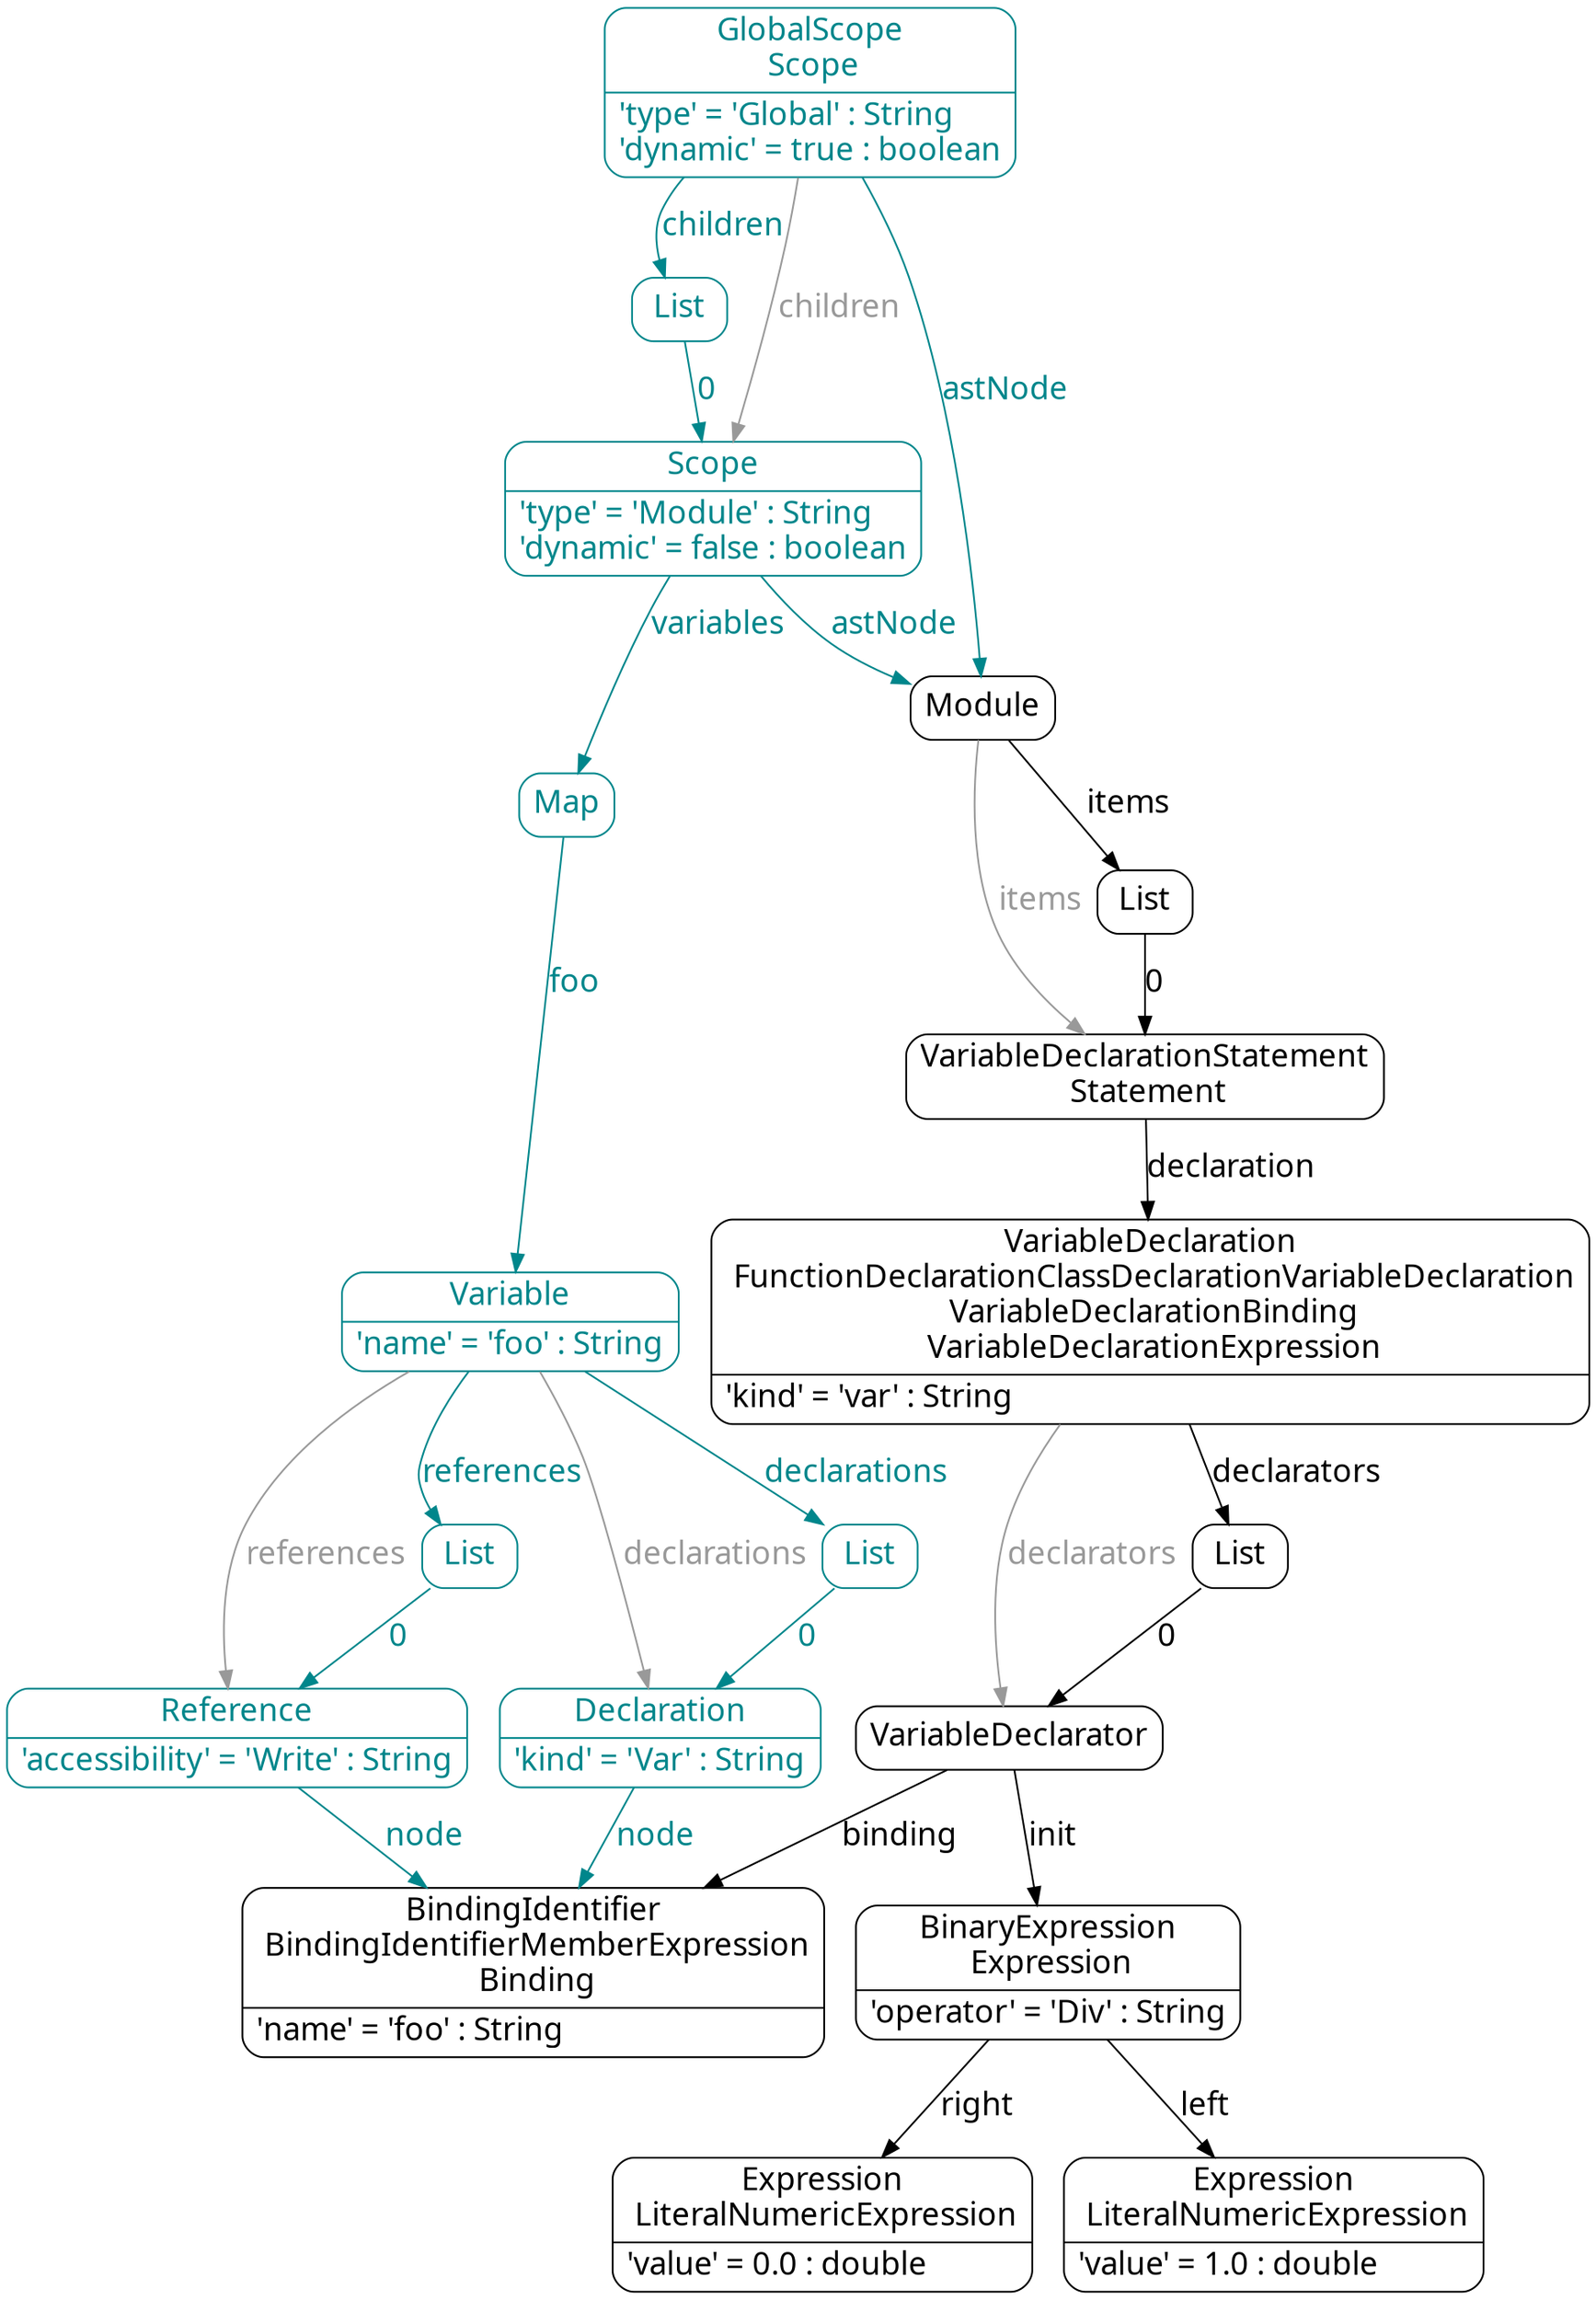 digraph Neo {
  node [
    fontsize = "18"
    shape = "Mrecord"
    fontname = "Clear Sans Thin"
  ]
  edge [
    fontname = "Clear Sans Thin"
    fontsize = "18"
  ]
  N1 [
    color = "turquoise4",
    fontcolor = "turquoise4",
    label = "{GlobalScope\n Scope|'type' = 'Global' : String\l'dynamic' = true : boolean\l}"
  ]
  N1 -> N6 [
    color = "grey60",
    fontcolor = "grey60",
    label = "children"
  ]
  N1 -> N3 [
    color = "turquoise4",
    fontcolor = "turquoise4",
    label = "children"
  ]
  N1 -> N2 [
    color = "turquoise4",
    fontcolor = "turquoise4",
    label = "astNode"
  ]
  N2 [
    label = "{Module}"
  ]
  N2 -> N9 [
    color = "grey60",
    fontcolor = "grey60",
    label = "items"
  ]
  N2 -> N5 [
    label = "items"
  ]
  N3 [
    color = "turquoise4",
    fontcolor = "turquoise4",
    label = "{List}"
  ]
  N3 -> N6 [
    color = "turquoise4",
    fontcolor = "turquoise4",
    label = "0"
  ]
  N5 [
    label = "{List}"
  ]
  N5 -> N9 [
    label = "0"
  ]
  N6 [
    color = "turquoise4",
    fontcolor = "turquoise4",
    label = "{Scope|'type' = 'Module' : String\l'dynamic' = false : boolean\l}"
  ]
  N6 -> N10 [
    color = "turquoise4",
    fontcolor = "turquoise4",
    label = "variables"
  ]
  N6 -> N2 [
    color = "turquoise4",
    fontcolor = "turquoise4",
    label = "astNode"
  ]
  N9 [
    label = "{VariableDeclarationStatement\n Statement}"
  ]
  N9 -> N12 [
    label = "declaration"
  ]
  N10 [
    color = "turquoise4",
    fontcolor = "turquoise4",
    label = "{Map}"
  ]
  N10 -> N13 [
    color = "turquoise4",
    fontcolor = "turquoise4",
    label = "foo"
  ]
  N12 [
    label = "{VariableDeclaration\n FunctionDeclarationClassDeclarationVariableDeclaration\n VariableDeclarationBinding\n VariableDeclarationExpression|'kind' = 'var' : String\l}"
  ]
  N12 -> N20 [
    color = "grey60",
    fontcolor = "grey60",
    label = "declarators"
  ]
  N12 -> N16 [
    label = "declarators"
  ]
  N13 [
    color = "turquoise4",
    fontcolor = "turquoise4",
    label = "{Variable|'name' = 'foo' : String\l}"
  ]
  N13 -> N22 [
    color = "grey60",
    fontcolor = "grey60",
    label = "declarations"
  ]
  N13 -> N21 [
    color = "grey60",
    fontcolor = "grey60",
    label = "references"
  ]
  N13 -> N18 [
    color = "turquoise4",
    fontcolor = "turquoise4",
    label = "declarations"
  ]
  N13 -> N17 [
    color = "turquoise4",
    fontcolor = "turquoise4",
    label = "references"
  ]
  N16 [
    label = "{List}"
  ]
  N16 -> N20 [
    label = "0"
  ]
  N17 [
    color = "turquoise4",
    fontcolor = "turquoise4",
    label = "{List}"
  ]
  N17 -> N21 [
    color = "turquoise4",
    fontcolor = "turquoise4",
    label = "0"
  ]
  N18 [
    color = "turquoise4",
    fontcolor = "turquoise4",
    label = "{List}"
  ]
  N18 -> N22 [
    color = "turquoise4",
    fontcolor = "turquoise4",
    label = "0"
  ]
  N20 [
    label = "{VariableDeclarator}"
  ]
  N20 -> N28 [
    label = "init"
  ]
  N20 -> N24 [
    label = "binding"
  ]
  N21 [
    color = "turquoise4",
    fontcolor = "turquoise4",
    label = "{Reference|'accessibility' = 'Write' : String\l}"
  ]
  N21 -> N24 [
    color = "turquoise4",
    fontcolor = "turquoise4",
    label = "node"
  ]
  N22 [
    color = "turquoise4",
    fontcolor = "turquoise4",
    label = "{Declaration|'kind' = 'Var' : String\l}"
  ]
  N22 -> N24 [
    color = "turquoise4",
    fontcolor = "turquoise4",
    label = "node"
  ]
  N24 [
    label = "{BindingIdentifier\n BindingIdentifierMemberExpression\n Binding|'name' = 'foo' : String\l}"
  ]
  N28 [
    label = "{BinaryExpression\n Expression|'operator' = 'Div' : String\l}"
  ]
  N28 -> N32 [
    label = "right"
  ]
  N28 -> N31 [
    label = "left"
  ]
  N31 [
    label = "{Expression\n LiteralNumericExpression|'value' = 1.0 : double\l}"
  ]
  N32 [
    label = "{Expression\n LiteralNumericExpression|'value' = 0.0 : double\l}"
  ]
}
